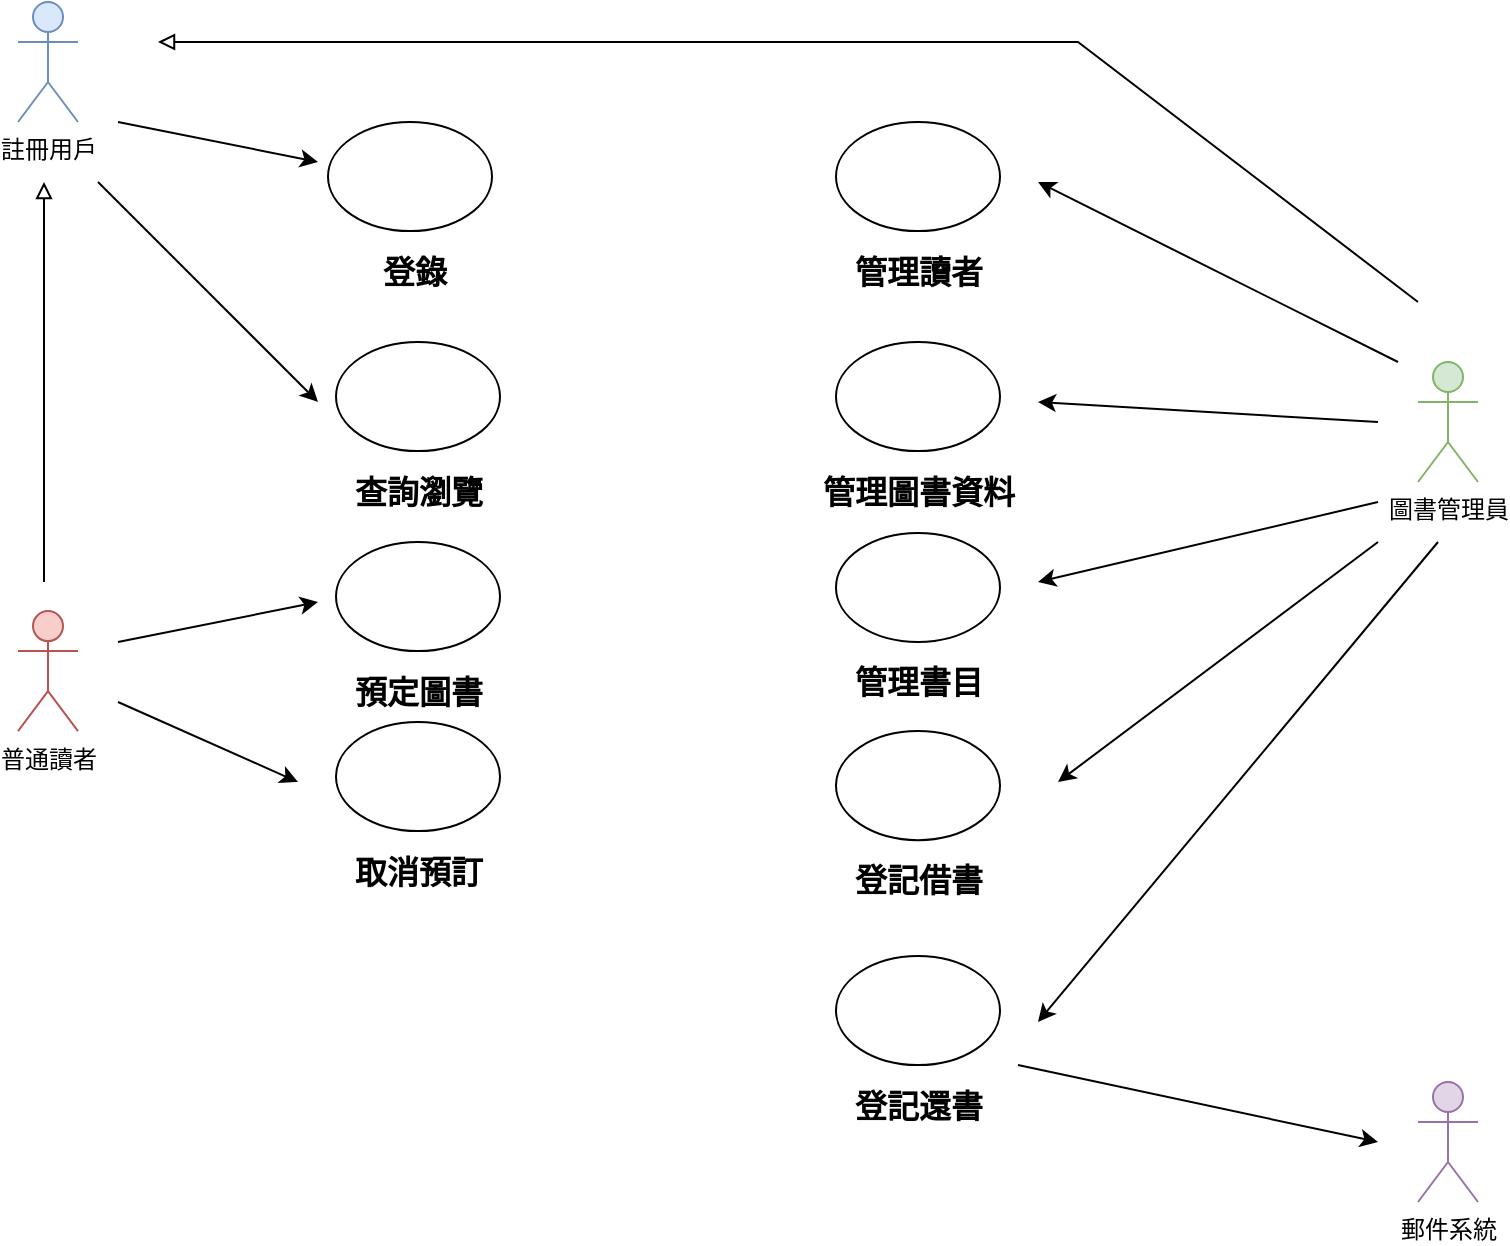 <mxfile version="24.8.3">
  <diagram name="第 1 页" id="lUaGBaycs8WpR4pNkXn8">
    <mxGraphModel grid="1" page="1" gridSize="10" guides="1" tooltips="1" connect="1" arrows="1" fold="1" pageScale="1" pageWidth="827" pageHeight="1169" math="0" shadow="0">
      <root>
        <mxCell id="0" />
        <mxCell id="1" parent="0" />
        <mxCell id="tKG--lckPi3eQZFC1zWc-1" value="註冊用戶" style="shape=umlActor;verticalLabelPosition=bottom;verticalAlign=top;html=1;outlineConnect=0;fillColor=#dae8fc;strokeColor=#6c8ebf;" vertex="1" parent="1">
          <mxGeometry x="-790" y="60" width="30" height="60" as="geometry" />
        </mxCell>
        <mxCell id="tKG--lckPi3eQZFC1zWc-2" value="普通讀者" style="shape=umlActor;verticalLabelPosition=bottom;verticalAlign=top;html=1;outlineConnect=0;fillColor=#f8cecc;strokeColor=#b85450;" vertex="1" parent="1">
          <mxGeometry x="-790" y="364.54" width="30" height="60" as="geometry" />
        </mxCell>
        <mxCell id="tKG--lckPi3eQZFC1zWc-38" style="rounded=0;orthogonalLoop=1;jettySize=auto;html=1;" edge="1" parent="1">
          <mxGeometry relative="1" as="geometry">
            <mxPoint x="-280" y="150" as="targetPoint" />
            <mxPoint x="-100" y="240" as="sourcePoint" />
          </mxGeometry>
        </mxCell>
        <mxCell id="tKG--lckPi3eQZFC1zWc-3" value="圖書管理員" style="shape=umlActor;verticalLabelPosition=bottom;verticalAlign=top;html=1;outlineConnect=0;fillColor=#d5e8d4;strokeColor=#82b366;" vertex="1" parent="1">
          <mxGeometry x="-90" y="240" width="30" height="60" as="geometry" />
        </mxCell>
        <mxCell id="tKG--lckPi3eQZFC1zWc-4" value="郵件系統" style="shape=umlActor;verticalLabelPosition=bottom;verticalAlign=top;html=1;outlineConnect=0;fillColor=#e1d5e7;strokeColor=#9673a6;" vertex="1" parent="1">
          <mxGeometry x="-90" y="600" width="30" height="60" as="geometry" />
        </mxCell>
        <mxCell id="tKG--lckPi3eQZFC1zWc-11" value="" style="group" connectable="0" vertex="1" parent="1">
          <mxGeometry x="-640" y="120" width="100" height="110" as="geometry" />
        </mxCell>
        <mxCell id="tKG--lckPi3eQZFC1zWc-9" value="" style="ellipse;whiteSpace=wrap;html=1;aspect=fixed;" vertex="1" parent="tKG--lckPi3eQZFC1zWc-11">
          <mxGeometry x="5" width="82" height="54.54" as="geometry" />
        </mxCell>
        <mxCell id="tKG--lckPi3eQZFC1zWc-10" value="登錄" style="text;strokeColor=none;fillColor=none;html=1;fontSize=16;fontStyle=1;verticalAlign=middle;align=center;" vertex="1" parent="tKG--lckPi3eQZFC1zWc-11">
          <mxGeometry x="-2" y="54.54" width="100" height="40" as="geometry" />
        </mxCell>
        <mxCell id="tKG--lckPi3eQZFC1zWc-13" value="" style="group" connectable="0" vertex="1" parent="1">
          <mxGeometry x="-640" y="230" width="100" height="110" as="geometry" />
        </mxCell>
        <mxCell id="tKG--lckPi3eQZFC1zWc-14" value="" style="ellipse;whiteSpace=wrap;html=1;aspect=fixed;" vertex="1" parent="tKG--lckPi3eQZFC1zWc-13">
          <mxGeometry x="9" width="82" height="54.54" as="geometry" />
        </mxCell>
        <mxCell id="tKG--lckPi3eQZFC1zWc-15" value="查詢瀏覽" style="text;strokeColor=none;fillColor=none;html=1;fontSize=16;fontStyle=1;verticalAlign=middle;align=center;" vertex="1" parent="tKG--lckPi3eQZFC1zWc-13">
          <mxGeometry y="54.54" width="100" height="40" as="geometry" />
        </mxCell>
        <mxCell id="tKG--lckPi3eQZFC1zWc-19" value="" style="group" connectable="0" vertex="1" parent="1">
          <mxGeometry x="-640" y="330" width="100" height="94.54" as="geometry" />
        </mxCell>
        <mxCell id="tKG--lckPi3eQZFC1zWc-17" value="" style="ellipse;whiteSpace=wrap;html=1;aspect=fixed;" vertex="1" parent="tKG--lckPi3eQZFC1zWc-19">
          <mxGeometry x="9" width="82" height="54.54" as="geometry" />
        </mxCell>
        <mxCell id="tKG--lckPi3eQZFC1zWc-18" value="預定圖書" style="text;strokeColor=none;fillColor=none;html=1;fontSize=16;fontStyle=1;verticalAlign=middle;align=center;" vertex="1" parent="tKG--lckPi3eQZFC1zWc-19">
          <mxGeometry y="54.54" width="100" height="40" as="geometry" />
        </mxCell>
        <mxCell id="tKG--lckPi3eQZFC1zWc-20" value="" style="group" connectable="0" vertex="1" parent="1">
          <mxGeometry x="-640" y="420" width="100" height="94.54" as="geometry" />
        </mxCell>
        <mxCell id="tKG--lckPi3eQZFC1zWc-21" value="" style="ellipse;whiteSpace=wrap;html=1;aspect=fixed;" vertex="1" parent="tKG--lckPi3eQZFC1zWc-20">
          <mxGeometry x="9" width="82" height="54.54" as="geometry" />
        </mxCell>
        <mxCell id="tKG--lckPi3eQZFC1zWc-22" value="取消預訂" style="text;strokeColor=none;fillColor=none;html=1;fontSize=16;fontStyle=1;verticalAlign=middle;align=center;" vertex="1" parent="tKG--lckPi3eQZFC1zWc-20">
          <mxGeometry y="54.54" width="100" height="40" as="geometry" />
        </mxCell>
        <mxCell id="tKG--lckPi3eQZFC1zWc-23" value="" style="group" connectable="0" vertex="1" parent="1">
          <mxGeometry x="-390" y="120" width="100" height="94.54" as="geometry" />
        </mxCell>
        <mxCell id="tKG--lckPi3eQZFC1zWc-24" value="" style="ellipse;whiteSpace=wrap;html=1;aspect=fixed;" vertex="1" parent="tKG--lckPi3eQZFC1zWc-23">
          <mxGeometry x="9" width="82" height="54.54" as="geometry" />
        </mxCell>
        <mxCell id="tKG--lckPi3eQZFC1zWc-25" value="管理讀者" style="text;strokeColor=none;fillColor=none;html=1;fontSize=16;fontStyle=1;verticalAlign=middle;align=center;" vertex="1" parent="tKG--lckPi3eQZFC1zWc-23">
          <mxGeometry y="54.54" width="100" height="40" as="geometry" />
        </mxCell>
        <mxCell id="tKG--lckPi3eQZFC1zWc-26" value="" style="group" connectable="0" vertex="1" parent="1">
          <mxGeometry x="-390" y="230" width="100" height="94.54" as="geometry" />
        </mxCell>
        <mxCell id="tKG--lckPi3eQZFC1zWc-27" value="" style="ellipse;whiteSpace=wrap;html=1;aspect=fixed;" vertex="1" parent="tKG--lckPi3eQZFC1zWc-26">
          <mxGeometry x="9" width="82" height="54.54" as="geometry" />
        </mxCell>
        <mxCell id="tKG--lckPi3eQZFC1zWc-28" value="管理圖書資料" style="text;strokeColor=none;fillColor=none;html=1;fontSize=16;fontStyle=1;verticalAlign=middle;align=center;" vertex="1" parent="tKG--lckPi3eQZFC1zWc-26">
          <mxGeometry y="54.54" width="100" height="40" as="geometry" />
        </mxCell>
        <mxCell id="tKG--lckPi3eQZFC1zWc-29" value="" style="group" connectable="0" vertex="1" parent="1">
          <mxGeometry x="-390" y="325.46" width="100" height="94.54" as="geometry" />
        </mxCell>
        <mxCell id="tKG--lckPi3eQZFC1zWc-30" value="" style="ellipse;whiteSpace=wrap;html=1;aspect=fixed;" vertex="1" parent="tKG--lckPi3eQZFC1zWc-29">
          <mxGeometry x="9" width="82" height="54.54" as="geometry" />
        </mxCell>
        <mxCell id="tKG--lckPi3eQZFC1zWc-31" value="管理書目" style="text;strokeColor=none;fillColor=none;html=1;fontSize=16;fontStyle=1;verticalAlign=middle;align=center;" vertex="1" parent="tKG--lckPi3eQZFC1zWc-29">
          <mxGeometry y="54.54" width="100" height="40" as="geometry" />
        </mxCell>
        <mxCell id="tKG--lckPi3eQZFC1zWc-32" value="" style="group" connectable="0" vertex="1" parent="1">
          <mxGeometry x="-390" y="537" width="100" height="94.54" as="geometry" />
        </mxCell>
        <mxCell id="tKG--lckPi3eQZFC1zWc-33" value="" style="ellipse;whiteSpace=wrap;html=1;aspect=fixed;" vertex="1" parent="tKG--lckPi3eQZFC1zWc-32">
          <mxGeometry x="9" width="82" height="54.54" as="geometry" />
        </mxCell>
        <mxCell id="tKG--lckPi3eQZFC1zWc-34" value="登記還書" style="text;strokeColor=none;fillColor=none;html=1;fontSize=16;fontStyle=1;verticalAlign=middle;align=center;" vertex="1" parent="tKG--lckPi3eQZFC1zWc-32">
          <mxGeometry y="54.54" width="100" height="40" as="geometry" />
        </mxCell>
        <mxCell id="tKG--lckPi3eQZFC1zWc-35" value="" style="group" connectable="0" vertex="1" parent="1">
          <mxGeometry x="-390" y="424.54" width="100" height="94.54" as="geometry" />
        </mxCell>
        <mxCell id="tKG--lckPi3eQZFC1zWc-36" value="" style="ellipse;whiteSpace=wrap;html=1;aspect=fixed;" vertex="1" parent="tKG--lckPi3eQZFC1zWc-35">
          <mxGeometry x="9" width="82" height="54.54" as="geometry" />
        </mxCell>
        <mxCell id="tKG--lckPi3eQZFC1zWc-37" value="登記借書" style="text;strokeColor=none;fillColor=none;html=1;fontSize=16;fontStyle=1;verticalAlign=middle;align=center;" vertex="1" parent="tKG--lckPi3eQZFC1zWc-35">
          <mxGeometry y="54.54" width="100" height="40" as="geometry" />
        </mxCell>
        <mxCell id="tKG--lckPi3eQZFC1zWc-39" value="" style="endArrow=classic;html=1;rounded=0;" edge="1" parent="1">
          <mxGeometry width="50" height="50" relative="1" as="geometry">
            <mxPoint x="-110" y="270" as="sourcePoint" />
            <mxPoint x="-280" y="260" as="targetPoint" />
          </mxGeometry>
        </mxCell>
        <mxCell id="tKG--lckPi3eQZFC1zWc-40" value="" style="endArrow=classic;html=1;rounded=0;" edge="1" parent="1">
          <mxGeometry width="50" height="50" relative="1" as="geometry">
            <mxPoint x="-110" y="310" as="sourcePoint" />
            <mxPoint x="-280" y="350" as="targetPoint" />
          </mxGeometry>
        </mxCell>
        <mxCell id="tKG--lckPi3eQZFC1zWc-41" value="" style="endArrow=classic;html=1;rounded=0;" edge="1" parent="1">
          <mxGeometry width="50" height="50" relative="1" as="geometry">
            <mxPoint x="-110" y="330" as="sourcePoint" />
            <mxPoint x="-270" y="450" as="targetPoint" />
          </mxGeometry>
        </mxCell>
        <mxCell id="tKG--lckPi3eQZFC1zWc-42" value="" style="endArrow=classic;html=1;rounded=0;" edge="1" parent="1">
          <mxGeometry width="50" height="50" relative="1" as="geometry">
            <mxPoint x="-80" y="330" as="sourcePoint" />
            <mxPoint x="-280" y="570" as="targetPoint" />
          </mxGeometry>
        </mxCell>
        <mxCell id="tKG--lckPi3eQZFC1zWc-43" value="" style="endArrow=classic;html=1;rounded=0;exitX=1;exitY=0;exitDx=0;exitDy=0;" edge="1" parent="1" source="tKG--lckPi3eQZFC1zWc-34">
          <mxGeometry width="50" height="50" relative="1" as="geometry">
            <mxPoint x="-520" y="430" as="sourcePoint" />
            <mxPoint x="-110" y="630" as="targetPoint" />
          </mxGeometry>
        </mxCell>
        <mxCell id="tKG--lckPi3eQZFC1zWc-44" style="rounded=0;orthogonalLoop=1;jettySize=auto;html=1;endArrow=block;endFill=0;" edge="1" parent="1">
          <mxGeometry relative="1" as="geometry">
            <mxPoint x="-720" y="80" as="targetPoint" />
            <mxPoint x="-90" y="210" as="sourcePoint" />
            <Array as="points">
              <mxPoint x="-260" y="80" />
            </Array>
          </mxGeometry>
        </mxCell>
        <mxCell id="tKG--lckPi3eQZFC1zWc-46" value="" style="endArrow=block;html=1;rounded=0;endFill=0;" edge="1" parent="1">
          <mxGeometry width="50" height="50" relative="1" as="geometry">
            <mxPoint x="-777" y="350" as="sourcePoint" />
            <mxPoint x="-777" y="150" as="targetPoint" />
          </mxGeometry>
        </mxCell>
        <mxCell id="tKG--lckPi3eQZFC1zWc-47" value="" style="endArrow=classic;html=1;rounded=0;" edge="1" parent="1">
          <mxGeometry width="50" height="50" relative="1" as="geometry">
            <mxPoint x="-740" y="380" as="sourcePoint" />
            <mxPoint x="-640" y="360" as="targetPoint" />
          </mxGeometry>
        </mxCell>
        <mxCell id="tKG--lckPi3eQZFC1zWc-48" value="" style="endArrow=classic;html=1;rounded=0;" edge="1" parent="1">
          <mxGeometry width="50" height="50" relative="1" as="geometry">
            <mxPoint x="-740" y="410" as="sourcePoint" />
            <mxPoint x="-650" y="450" as="targetPoint" />
          </mxGeometry>
        </mxCell>
        <mxCell id="tKG--lckPi3eQZFC1zWc-49" value="" style="endArrow=classic;html=1;rounded=0;" edge="1" parent="1">
          <mxGeometry width="50" height="50" relative="1" as="geometry">
            <mxPoint x="-750" y="150" as="sourcePoint" />
            <mxPoint x="-640" y="260" as="targetPoint" />
          </mxGeometry>
        </mxCell>
        <mxCell id="tKG--lckPi3eQZFC1zWc-50" value="" style="endArrow=classic;html=1;rounded=0;" edge="1" parent="1">
          <mxGeometry width="50" height="50" relative="1" as="geometry">
            <mxPoint x="-740" y="120" as="sourcePoint" />
            <mxPoint x="-640" y="140" as="targetPoint" />
          </mxGeometry>
        </mxCell>
      </root>
    </mxGraphModel>
  </diagram>
</mxfile>
